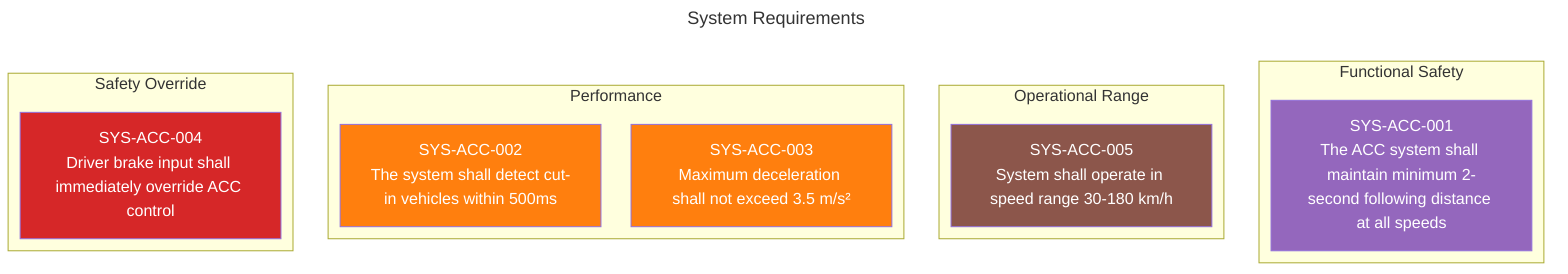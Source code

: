 ---
config:
  layout: elk
title: System Requirements
---
flowchart TD
 subgraph subGraph0["Functional Safety"]
        SYS-ACC-001["SYS-ACC-001<br>The ACC system shall maintain minimum 2-second following distance at all speeds"]
  end
 subgraph subGraph1["Operational Range"]
        SYS-ACC-005["SYS-ACC-005<br>System shall operate in speed range 30-180 km/h"]
  end
 subgraph subGraph2["Performance"]
        SYS-ACC-002["SYS-ACC-002<br>The system shall detect cut-in vehicles within 500ms"]
        SYS-ACC-003["SYS-ACC-003<br>Maximum deceleration shall not exceed 3.5 m/s²"]
  end
 subgraph subGraph3["Safety Override"]
        SYS-ACC-004["SYS-ACC-004<br>Driver brake input shall immediately override ACC control"]
  end
     SYS-ACC-001:::functional_safety
     SYS-ACC-005:::operational
     SYS-ACC-002:::performance
     SYS-ACC-003:::performance
     SYS-ACC-004:::safety_override
    classDef executive fill:#1F77B4,color:white
    classDef market fill:#FF7F0E,color:white
    classDef merchant fill:#2CA02C,color:white
    classDef client fill:#D62728,color:white
    classDef financial fill:#9467BD,color:white
    classDef compliance fill:#8C564B,color:white
    classDef quality fill:#E377C2,color:white
    classDef advanced fill:#7F7F7F,color:white
    classDef architecture fill:#BCBD22,color:white
    classDef business fill:#17BECF,color:white
    classDef system fill:#1F77B4,color:white
    classDef software fill:#FF7F0E,color:white
    classDef hardware fill:#2CA02C,color:white
    classDef safety fill:#D62728,color:white
    classDef functional_safety fill:#9467BD,color:white
    classDef performance fill:#FF7F0E,color:white
    classDef safety_override fill:#D62728,color:white
    classDef operational fill:#8C564B,color:white
    classDef requirements fill:#7F7F7F,color:white